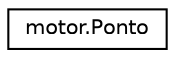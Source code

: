 digraph "Gráfico de Hierarquia de Classes"
{
  edge [fontname="Helvetica",fontsize="10",labelfontname="Helvetica",labelfontsize="10"];
  node [fontname="Helvetica",fontsize="10",shape=record];
  rankdir="LR";
  Node1 [label="motor.Ponto",height=0.2,width=0.4,color="black", fillcolor="white", style="filled",URL="$classmotor_1_1Ponto.html",tooltip="Classe que representa um ponto 2d do tipo (x, y) "];
}
